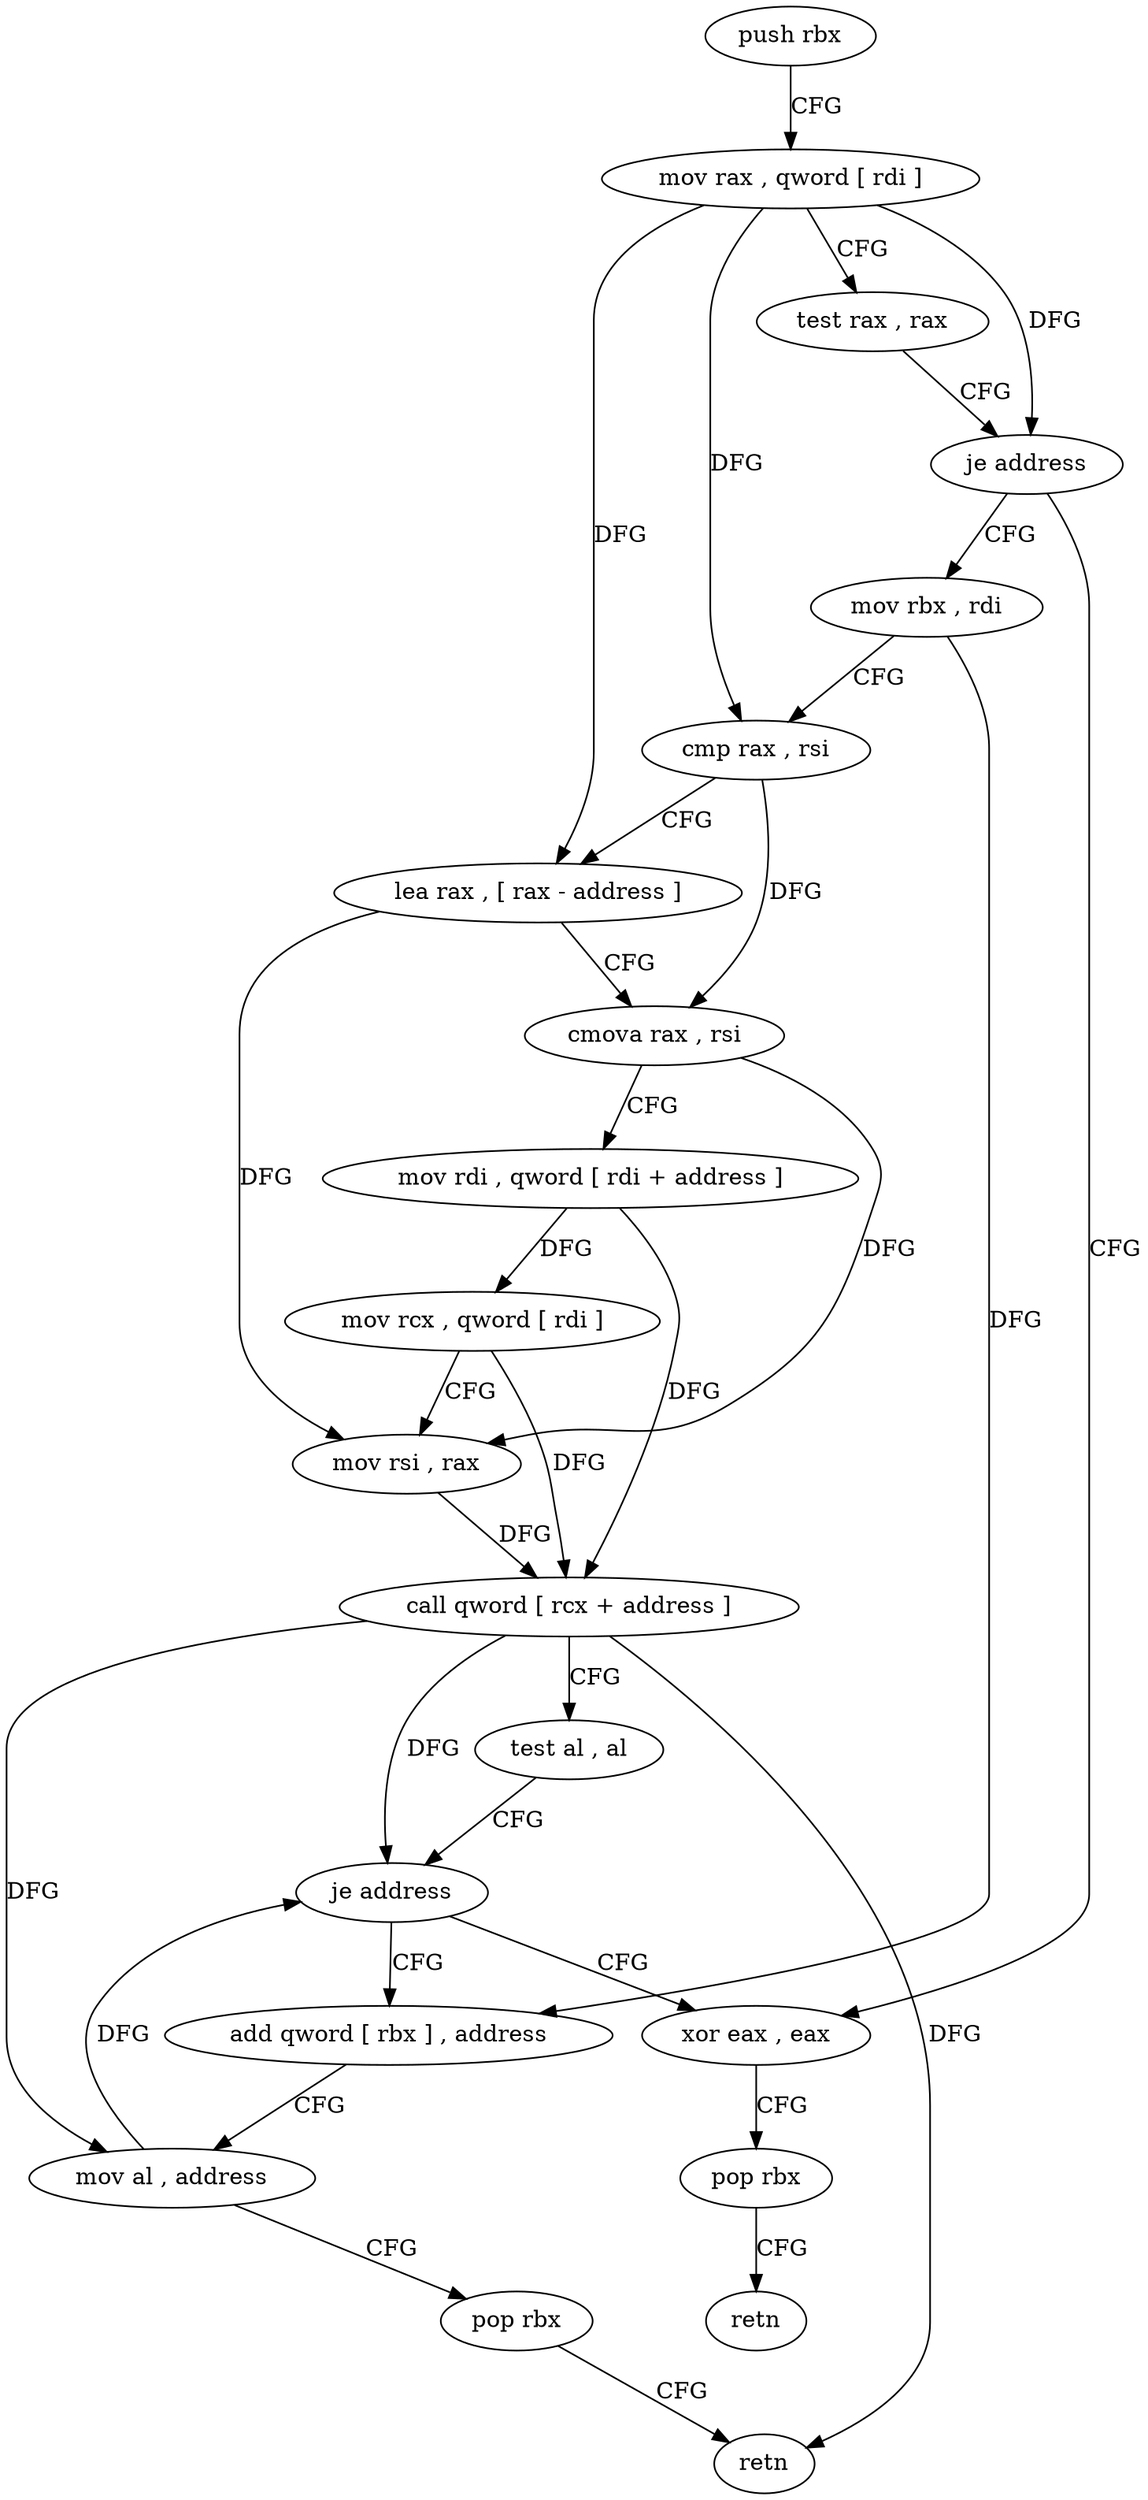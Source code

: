 digraph "func" {
"90672" [label = "push rbx" ]
"90673" [label = "mov rax , qword [ rdi ]" ]
"90676" [label = "test rax , rax" ]
"90679" [label = "je address" ]
"90723" [label = "xor eax , eax" ]
"90681" [label = "mov rbx , rdi" ]
"90725" [label = "pop rbx" ]
"90726" [label = "retn" ]
"90684" [label = "cmp rax , rsi" ]
"90687" [label = "lea rax , [ rax - address ]" ]
"90691" [label = "cmova rax , rsi" ]
"90695" [label = "mov rdi , qword [ rdi + address ]" ]
"90699" [label = "mov rcx , qword [ rdi ]" ]
"90702" [label = "mov rsi , rax" ]
"90705" [label = "call qword [ rcx + address ]" ]
"90711" [label = "test al , al" ]
"90713" [label = "je address" ]
"90715" [label = "add qword [ rbx ] , address" ]
"90719" [label = "mov al , address" ]
"90721" [label = "pop rbx" ]
"90722" [label = "retn" ]
"90672" -> "90673" [ label = "CFG" ]
"90673" -> "90676" [ label = "CFG" ]
"90673" -> "90679" [ label = "DFG" ]
"90673" -> "90684" [ label = "DFG" ]
"90673" -> "90687" [ label = "DFG" ]
"90676" -> "90679" [ label = "CFG" ]
"90679" -> "90723" [ label = "CFG" ]
"90679" -> "90681" [ label = "CFG" ]
"90723" -> "90725" [ label = "CFG" ]
"90681" -> "90684" [ label = "CFG" ]
"90681" -> "90715" [ label = "DFG" ]
"90725" -> "90726" [ label = "CFG" ]
"90684" -> "90687" [ label = "CFG" ]
"90684" -> "90691" [ label = "DFG" ]
"90687" -> "90691" [ label = "CFG" ]
"90687" -> "90702" [ label = "DFG" ]
"90691" -> "90695" [ label = "CFG" ]
"90691" -> "90702" [ label = "DFG" ]
"90695" -> "90699" [ label = "DFG" ]
"90695" -> "90705" [ label = "DFG" ]
"90699" -> "90702" [ label = "CFG" ]
"90699" -> "90705" [ label = "DFG" ]
"90702" -> "90705" [ label = "DFG" ]
"90705" -> "90711" [ label = "CFG" ]
"90705" -> "90713" [ label = "DFG" ]
"90705" -> "90719" [ label = "DFG" ]
"90705" -> "90722" [ label = "DFG" ]
"90711" -> "90713" [ label = "CFG" ]
"90713" -> "90723" [ label = "CFG" ]
"90713" -> "90715" [ label = "CFG" ]
"90715" -> "90719" [ label = "CFG" ]
"90719" -> "90721" [ label = "CFG" ]
"90719" -> "90713" [ label = "DFG" ]
"90721" -> "90722" [ label = "CFG" ]
}

